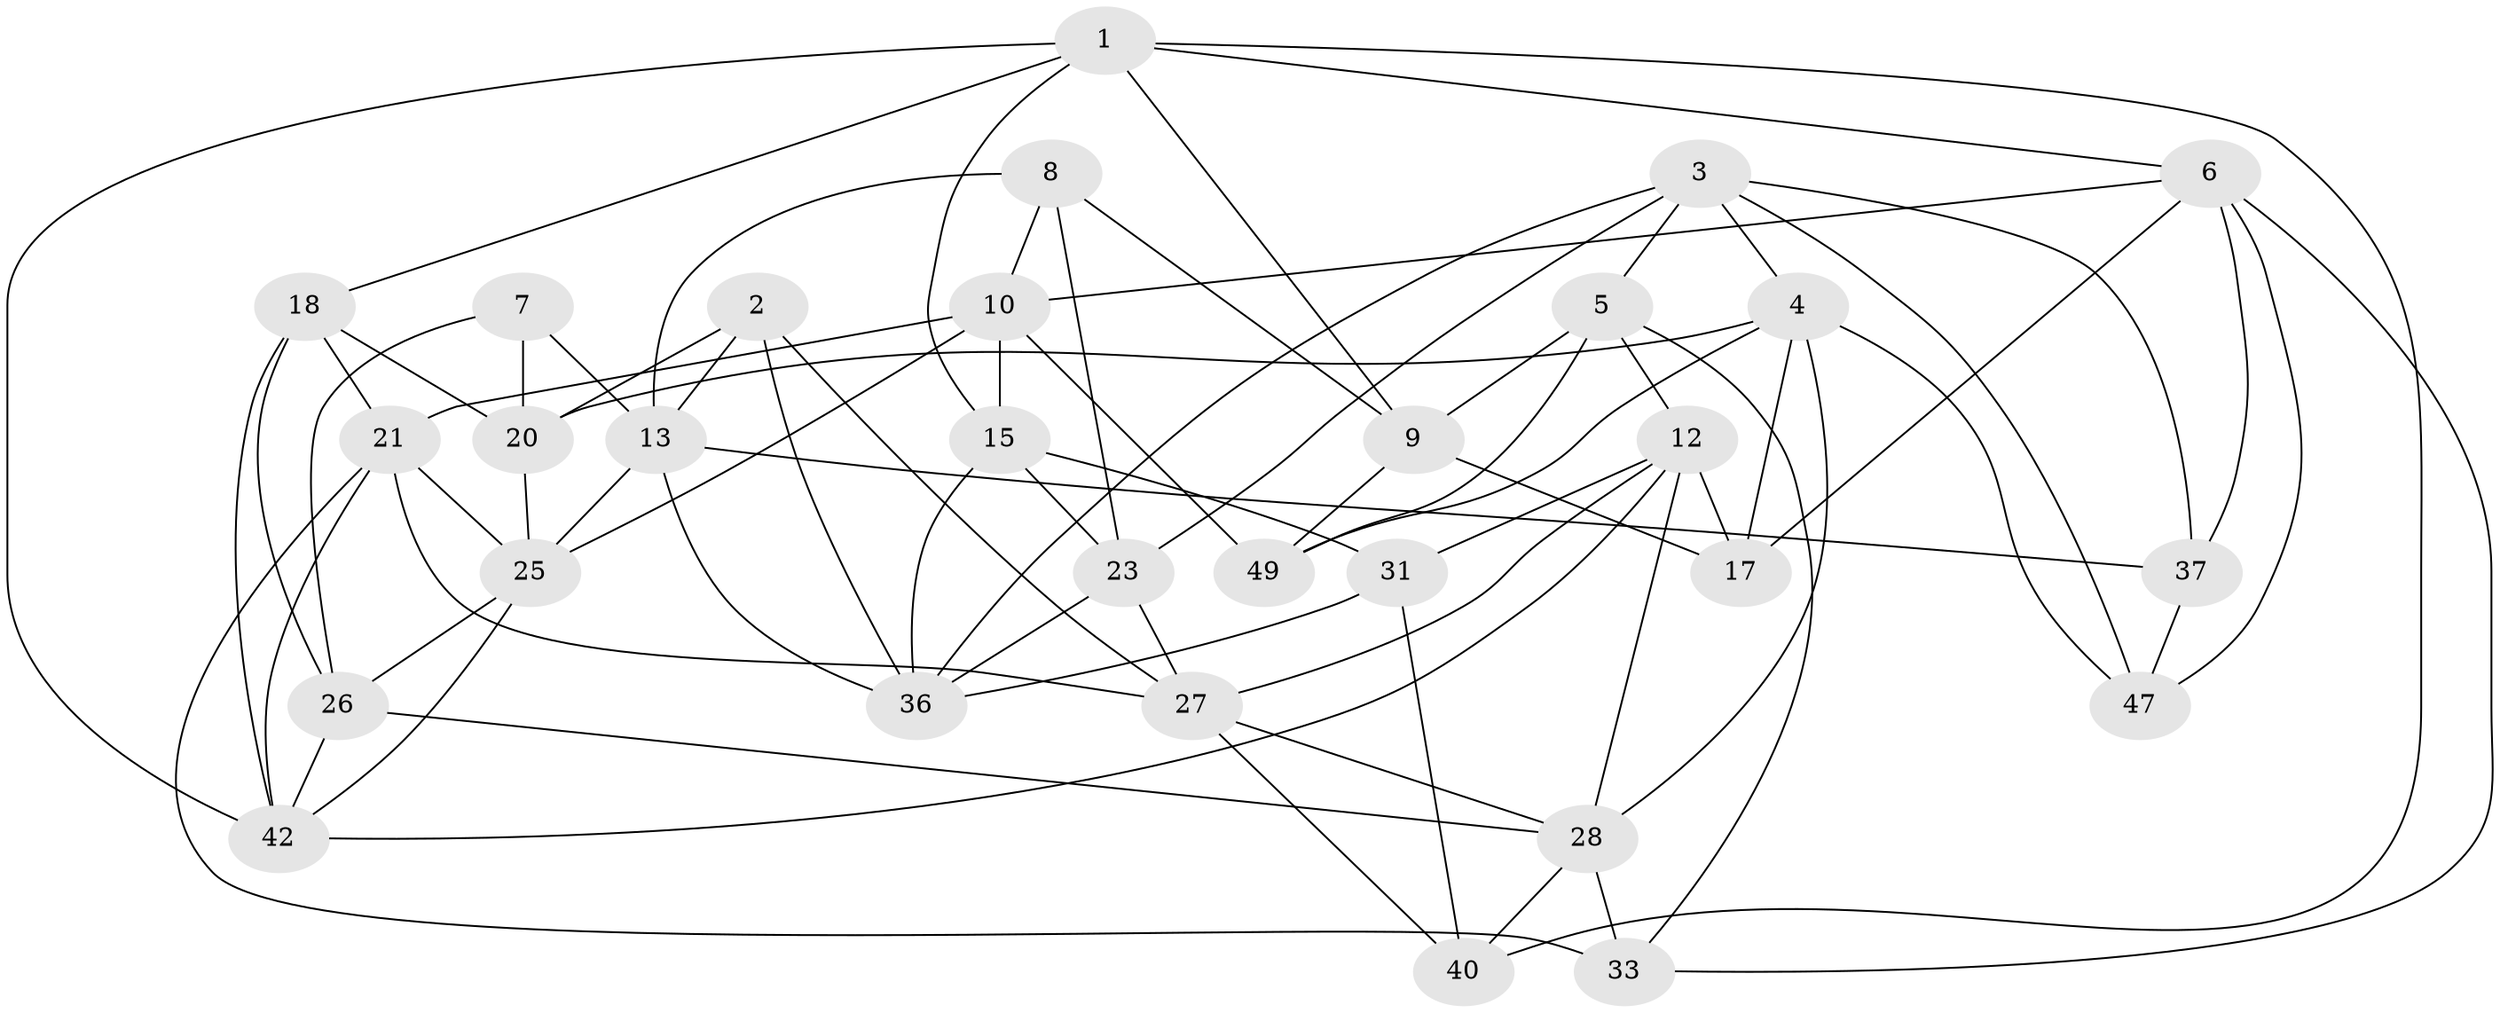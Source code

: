 // Generated by graph-tools (version 1.1) at 2025/52/02/27/25 19:52:33]
// undirected, 30 vertices, 76 edges
graph export_dot {
graph [start="1"]
  node [color=gray90,style=filled];
  1 [super="+16"];
  2;
  3 [super="+19"];
  4 [super="+44"];
  5 [super="+22"];
  6 [super="+46"];
  7;
  8;
  9 [super="+11"];
  10 [super="+29"];
  12 [super="+14"];
  13 [super="+41"];
  15 [super="+48"];
  17;
  18 [super="+24"];
  20 [super="+39"];
  21 [super="+50"];
  23 [super="+30"];
  25 [super="+32"];
  26 [super="+35"];
  27 [super="+34"];
  28 [super="+38"];
  31;
  33;
  36 [super="+45"];
  37;
  40;
  42 [super="+43"];
  47;
  49;
  1 -- 9;
  1 -- 18;
  1 -- 6;
  1 -- 40;
  1 -- 42;
  1 -- 15;
  2 -- 27;
  2 -- 36;
  2 -- 13;
  2 -- 20;
  3 -- 37;
  3 -- 36;
  3 -- 5;
  3 -- 4;
  3 -- 47;
  3 -- 23;
  4 -- 49;
  4 -- 20;
  4 -- 17;
  4 -- 47;
  4 -- 28;
  5 -- 49;
  5 -- 33;
  5 -- 12;
  5 -- 9 [weight=2];
  6 -- 33;
  6 -- 17;
  6 -- 37;
  6 -- 47;
  6 -- 10;
  7 -- 13;
  7 -- 20 [weight=2];
  7 -- 26;
  8 -- 10;
  8 -- 23;
  8 -- 13;
  8 -- 9;
  9 -- 17;
  9 -- 49;
  10 -- 15;
  10 -- 49;
  10 -- 25;
  10 -- 21;
  12 -- 31;
  12 -- 17;
  12 -- 42;
  12 -- 28;
  12 -- 27;
  13 -- 37;
  13 -- 25;
  13 -- 36;
  15 -- 31;
  15 -- 23 [weight=2];
  15 -- 36;
  18 -- 20;
  18 -- 26 [weight=2];
  18 -- 42;
  18 -- 21;
  20 -- 25;
  21 -- 33;
  21 -- 42;
  21 -- 25;
  21 -- 27;
  23 -- 36;
  23 -- 27;
  25 -- 42;
  25 -- 26;
  26 -- 28;
  26 -- 42;
  27 -- 28;
  27 -- 40;
  28 -- 40;
  28 -- 33;
  31 -- 40;
  31 -- 36;
  37 -- 47;
}
